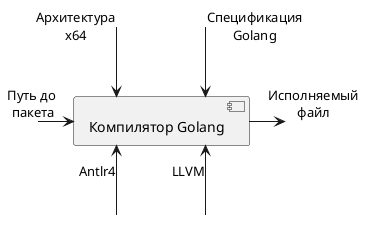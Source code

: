 @startuml


skinparam linetype ortho

skinparam interface {
  backgroundColor transparent
  borderColor transparent
}
skinparam component {
'  backgroundColor transparent
'  borderColor black
'  FontName Times
}




component "Компилятор Golang" as Comp


circle " " as a
circle " " as b
circle " " as c
circle " " as d
circle " " as e
circle " " as f


a -right-> Comp: Путь до\n пакета
Comp -right-> b : Исполняемый\nфайл

c -up-> Comp : Antlr4
d -up-> Comp : LLVM
e -down-> Comp : Архитектура\n x64 \n
f -down-> Comp : Спецификация\n Golang \n

@enduml